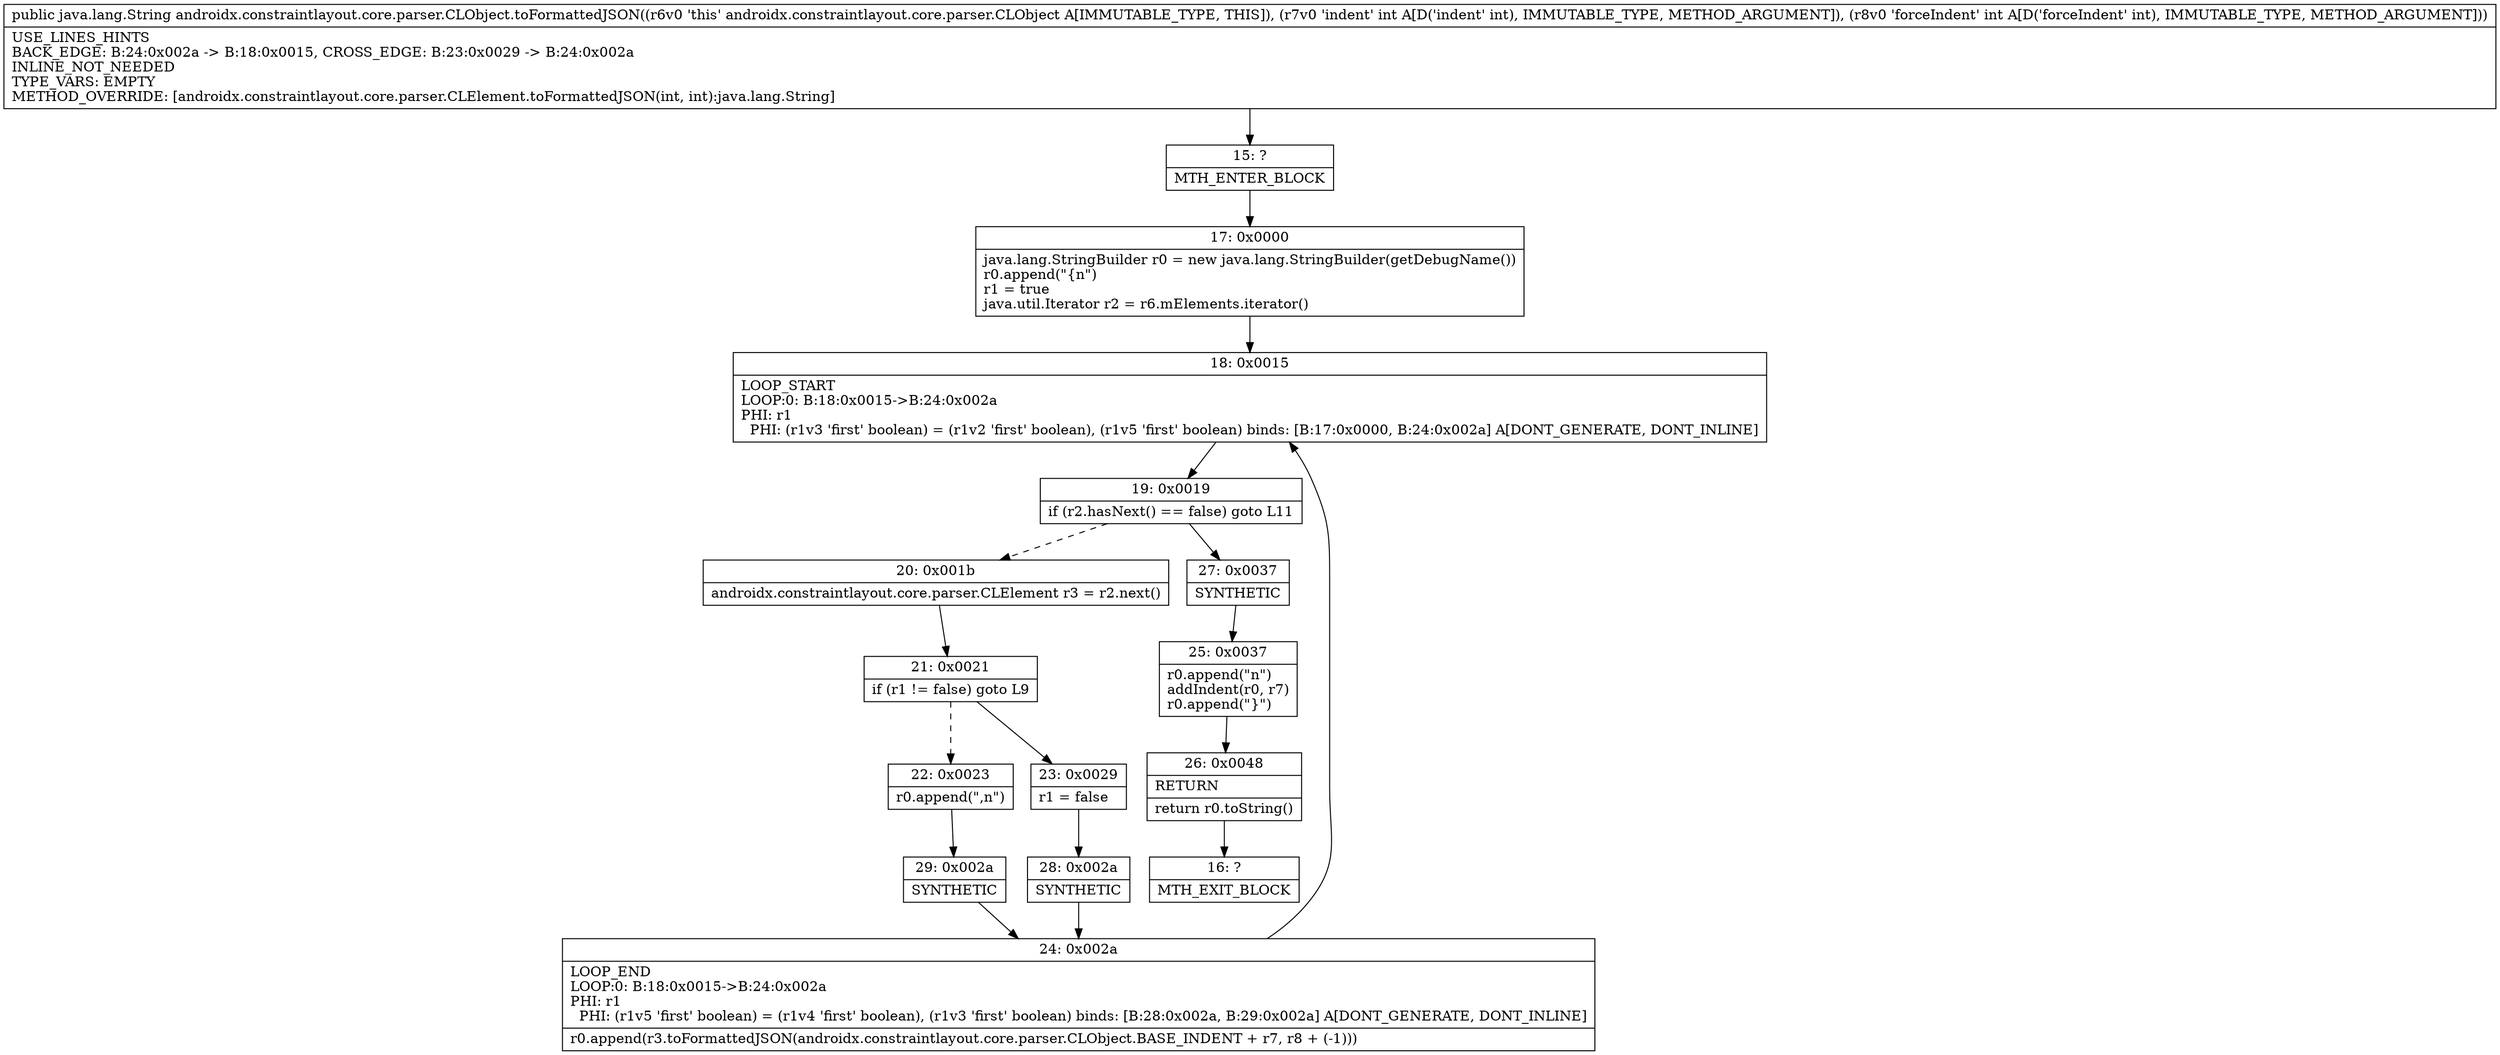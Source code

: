 digraph "CFG forandroidx.constraintlayout.core.parser.CLObject.toFormattedJSON(II)Ljava\/lang\/String;" {
Node_15 [shape=record,label="{15\:\ ?|MTH_ENTER_BLOCK\l}"];
Node_17 [shape=record,label="{17\:\ 0x0000|java.lang.StringBuilder r0 = new java.lang.StringBuilder(getDebugName())\lr0.append(\"\{n\")\lr1 = true\ljava.util.Iterator r2 = r6.mElements.iterator()\l}"];
Node_18 [shape=record,label="{18\:\ 0x0015|LOOP_START\lLOOP:0: B:18:0x0015\-\>B:24:0x002a\lPHI: r1 \l  PHI: (r1v3 'first' boolean) = (r1v2 'first' boolean), (r1v5 'first' boolean) binds: [B:17:0x0000, B:24:0x002a] A[DONT_GENERATE, DONT_INLINE]\l}"];
Node_19 [shape=record,label="{19\:\ 0x0019|if (r2.hasNext() == false) goto L11\l}"];
Node_20 [shape=record,label="{20\:\ 0x001b|androidx.constraintlayout.core.parser.CLElement r3 = r2.next()\l}"];
Node_21 [shape=record,label="{21\:\ 0x0021|if (r1 != false) goto L9\l}"];
Node_22 [shape=record,label="{22\:\ 0x0023|r0.append(\",n\")\l}"];
Node_29 [shape=record,label="{29\:\ 0x002a|SYNTHETIC\l}"];
Node_24 [shape=record,label="{24\:\ 0x002a|LOOP_END\lLOOP:0: B:18:0x0015\-\>B:24:0x002a\lPHI: r1 \l  PHI: (r1v5 'first' boolean) = (r1v4 'first' boolean), (r1v3 'first' boolean) binds: [B:28:0x002a, B:29:0x002a] A[DONT_GENERATE, DONT_INLINE]\l|r0.append(r3.toFormattedJSON(androidx.constraintlayout.core.parser.CLObject.BASE_INDENT + r7, r8 + (\-1)))\l}"];
Node_23 [shape=record,label="{23\:\ 0x0029|r1 = false\l}"];
Node_28 [shape=record,label="{28\:\ 0x002a|SYNTHETIC\l}"];
Node_27 [shape=record,label="{27\:\ 0x0037|SYNTHETIC\l}"];
Node_25 [shape=record,label="{25\:\ 0x0037|r0.append(\"n\")\laddIndent(r0, r7)\lr0.append(\"\}\")\l}"];
Node_26 [shape=record,label="{26\:\ 0x0048|RETURN\l|return r0.toString()\l}"];
Node_16 [shape=record,label="{16\:\ ?|MTH_EXIT_BLOCK\l}"];
MethodNode[shape=record,label="{public java.lang.String androidx.constraintlayout.core.parser.CLObject.toFormattedJSON((r6v0 'this' androidx.constraintlayout.core.parser.CLObject A[IMMUTABLE_TYPE, THIS]), (r7v0 'indent' int A[D('indent' int), IMMUTABLE_TYPE, METHOD_ARGUMENT]), (r8v0 'forceIndent' int A[D('forceIndent' int), IMMUTABLE_TYPE, METHOD_ARGUMENT]))  | USE_LINES_HINTS\lBACK_EDGE: B:24:0x002a \-\> B:18:0x0015, CROSS_EDGE: B:23:0x0029 \-\> B:24:0x002a\lINLINE_NOT_NEEDED\lTYPE_VARS: EMPTY\lMETHOD_OVERRIDE: [androidx.constraintlayout.core.parser.CLElement.toFormattedJSON(int, int):java.lang.String]\l}"];
MethodNode -> Node_15;Node_15 -> Node_17;
Node_17 -> Node_18;
Node_18 -> Node_19;
Node_19 -> Node_20[style=dashed];
Node_19 -> Node_27;
Node_20 -> Node_21;
Node_21 -> Node_22[style=dashed];
Node_21 -> Node_23;
Node_22 -> Node_29;
Node_29 -> Node_24;
Node_24 -> Node_18;
Node_23 -> Node_28;
Node_28 -> Node_24;
Node_27 -> Node_25;
Node_25 -> Node_26;
Node_26 -> Node_16;
}

